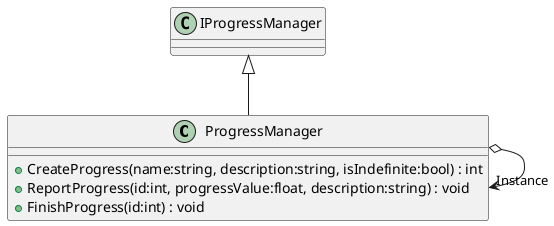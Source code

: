@startuml
class ProgressManager {
    + CreateProgress(name:string, description:string, isIndefinite:bool) : int
    + ReportProgress(id:int, progressValue:float, description:string) : void
    + FinishProgress(id:int) : void
}
IProgressManager <|-- ProgressManager
ProgressManager o-> "Instance" ProgressManager
@enduml
